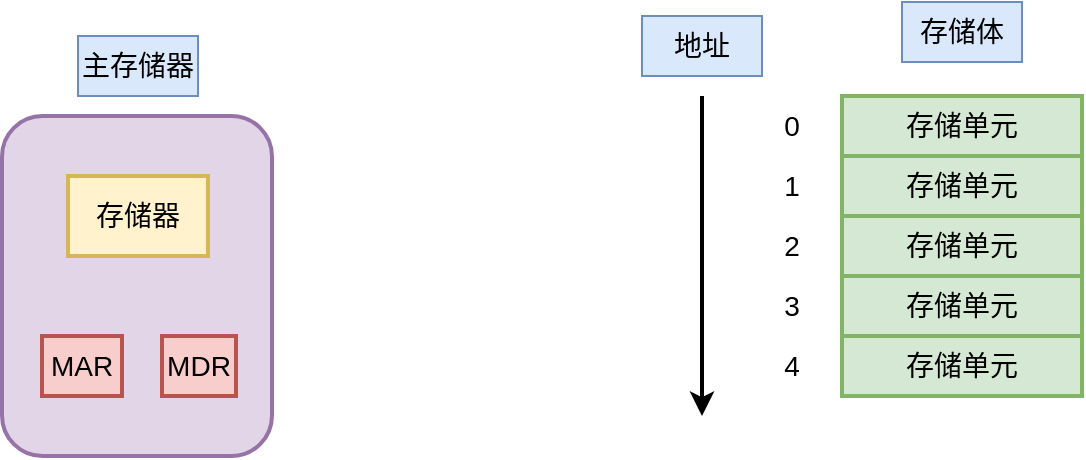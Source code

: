 <mxfile version="20.0.1" type="github">
  <diagram id="xX9XWwonAsYVEs6anvCB" name="第 1 页">
    <mxGraphModel dx="716" dy="424" grid="1" gridSize="10" guides="1" tooltips="1" connect="1" arrows="1" fold="1" page="1" pageScale="1" pageWidth="827" pageHeight="1169" math="0" shadow="0">
      <root>
        <mxCell id="0" />
        <mxCell id="1" parent="0" />
        <mxCell id="YIrXPWM8FmdHNkSJI8e0-1" value="" style="rounded=1;whiteSpace=wrap;html=1;rotation=90;strokeWidth=2;fillColor=#e1d5e7;strokeColor=#9673a6;" vertex="1" parent="1">
          <mxGeometry x="152.5" y="147.5" width="170" height="135" as="geometry" />
        </mxCell>
        <mxCell id="YIrXPWM8FmdHNkSJI8e0-2" value="主存储器" style="text;html=1;strokeColor=#6c8ebf;fillColor=#dae8fc;align=center;verticalAlign=middle;whiteSpace=wrap;rounded=0;fontSize=14;" vertex="1" parent="1">
          <mxGeometry x="208" y="90" width="60" height="30" as="geometry" />
        </mxCell>
        <mxCell id="YIrXPWM8FmdHNkSJI8e0-3" value="存储器" style="rounded=0;whiteSpace=wrap;html=1;fontSize=14;strokeWidth=2;fillColor=#fff2cc;strokeColor=#d6b656;" vertex="1" parent="1">
          <mxGeometry x="203" y="160" width="70" height="40" as="geometry" />
        </mxCell>
        <mxCell id="YIrXPWM8FmdHNkSJI8e0-4" value="MAR" style="rounded=0;whiteSpace=wrap;html=1;fontSize=14;strokeWidth=2;fillColor=#f8cecc;strokeColor=#b85450;" vertex="1" parent="1">
          <mxGeometry x="190" y="240" width="40" height="30" as="geometry" />
        </mxCell>
        <mxCell id="YIrXPWM8FmdHNkSJI8e0-5" value="MDR" style="rounded=0;whiteSpace=wrap;html=1;fontSize=14;strokeWidth=2;fillColor=#f8cecc;strokeColor=#b85450;" vertex="1" parent="1">
          <mxGeometry x="250" y="240" width="37" height="30" as="geometry" />
        </mxCell>
        <mxCell id="YIrXPWM8FmdHNkSJI8e0-44" value="" style="group" vertex="1" connectable="0" parent="1">
          <mxGeometry x="490" y="73" width="220" height="207" as="geometry" />
        </mxCell>
        <mxCell id="YIrXPWM8FmdHNkSJI8e0-28" value="存储单元" style="rounded=0;whiteSpace=wrap;html=1;fontSize=14;strokeWidth=2;fillColor=#d5e8d4;strokeColor=#82b366;" vertex="1" parent="YIrXPWM8FmdHNkSJI8e0-44">
          <mxGeometry x="100" y="47" width="120" height="30" as="geometry" />
        </mxCell>
        <mxCell id="YIrXPWM8FmdHNkSJI8e0-29" value="存储单元" style="rounded=0;whiteSpace=wrap;html=1;fontSize=14;strokeWidth=2;fillColor=#d5e8d4;strokeColor=#82b366;" vertex="1" parent="YIrXPWM8FmdHNkSJI8e0-44">
          <mxGeometry x="100" y="77" width="120" height="30" as="geometry" />
        </mxCell>
        <mxCell id="YIrXPWM8FmdHNkSJI8e0-30" value="存储单元" style="rounded=0;whiteSpace=wrap;html=1;fontSize=14;strokeWidth=2;fillColor=#d5e8d4;strokeColor=#82b366;" vertex="1" parent="YIrXPWM8FmdHNkSJI8e0-44">
          <mxGeometry x="100" y="107" width="120" height="30" as="geometry" />
        </mxCell>
        <mxCell id="YIrXPWM8FmdHNkSJI8e0-31" value="存储单元" style="rounded=0;whiteSpace=wrap;html=1;fontSize=14;strokeWidth=2;fillColor=#d5e8d4;strokeColor=#82b366;" vertex="1" parent="YIrXPWM8FmdHNkSJI8e0-44">
          <mxGeometry x="100" y="137" width="120" height="30" as="geometry" />
        </mxCell>
        <mxCell id="YIrXPWM8FmdHNkSJI8e0-32" value="存储单元" style="rounded=0;whiteSpace=wrap;html=1;fontSize=14;strokeWidth=2;fillColor=#d5e8d4;strokeColor=#82b366;" vertex="1" parent="YIrXPWM8FmdHNkSJI8e0-44">
          <mxGeometry x="100" y="167" width="120" height="30" as="geometry" />
        </mxCell>
        <mxCell id="YIrXPWM8FmdHNkSJI8e0-33" value="存储体" style="text;html=1;strokeColor=#6c8ebf;fillColor=#dae8fc;align=center;verticalAlign=middle;whiteSpace=wrap;rounded=0;fontSize=14;" vertex="1" parent="YIrXPWM8FmdHNkSJI8e0-44">
          <mxGeometry x="130" width="60" height="30" as="geometry" />
        </mxCell>
        <mxCell id="YIrXPWM8FmdHNkSJI8e0-35" value="" style="endArrow=classic;html=1;rounded=0;fontSize=14;strokeWidth=2;" edge="1" parent="YIrXPWM8FmdHNkSJI8e0-44">
          <mxGeometry width="50" height="50" relative="1" as="geometry">
            <mxPoint x="30" y="47" as="sourcePoint" />
            <mxPoint x="30" y="207" as="targetPoint" />
          </mxGeometry>
        </mxCell>
        <mxCell id="YIrXPWM8FmdHNkSJI8e0-36" value="地址" style="text;html=1;strokeColor=#6c8ebf;fillColor=#dae8fc;align=center;verticalAlign=middle;whiteSpace=wrap;rounded=0;fontSize=14;" vertex="1" parent="YIrXPWM8FmdHNkSJI8e0-44">
          <mxGeometry y="7" width="60" height="30" as="geometry" />
        </mxCell>
        <mxCell id="YIrXPWM8FmdHNkSJI8e0-37" value="0" style="text;html=1;strokeColor=none;fillColor=none;align=center;verticalAlign=middle;whiteSpace=wrap;rounded=0;fontSize=14;" vertex="1" parent="YIrXPWM8FmdHNkSJI8e0-44">
          <mxGeometry x="60" y="47" width="30" height="30" as="geometry" />
        </mxCell>
        <mxCell id="YIrXPWM8FmdHNkSJI8e0-38" value="4" style="text;html=1;strokeColor=none;fillColor=none;align=center;verticalAlign=middle;whiteSpace=wrap;rounded=0;fontSize=14;" vertex="1" parent="YIrXPWM8FmdHNkSJI8e0-44">
          <mxGeometry x="60" y="167" width="30" height="30" as="geometry" />
        </mxCell>
        <mxCell id="YIrXPWM8FmdHNkSJI8e0-40" value="3" style="text;html=1;strokeColor=none;fillColor=none;align=center;verticalAlign=middle;whiteSpace=wrap;rounded=0;fontSize=14;" vertex="1" parent="YIrXPWM8FmdHNkSJI8e0-44">
          <mxGeometry x="60" y="137" width="30" height="30" as="geometry" />
        </mxCell>
        <mxCell id="YIrXPWM8FmdHNkSJI8e0-41" value="2" style="text;html=1;strokeColor=none;fillColor=none;align=center;verticalAlign=middle;whiteSpace=wrap;rounded=0;fontSize=14;" vertex="1" parent="YIrXPWM8FmdHNkSJI8e0-44">
          <mxGeometry x="60" y="107" width="30" height="30" as="geometry" />
        </mxCell>
        <mxCell id="YIrXPWM8FmdHNkSJI8e0-42" value="1" style="text;html=1;strokeColor=none;fillColor=none;align=center;verticalAlign=middle;whiteSpace=wrap;rounded=0;fontSize=14;" vertex="1" parent="YIrXPWM8FmdHNkSJI8e0-44">
          <mxGeometry x="60" y="77" width="30" height="30" as="geometry" />
        </mxCell>
      </root>
    </mxGraphModel>
  </diagram>
</mxfile>
